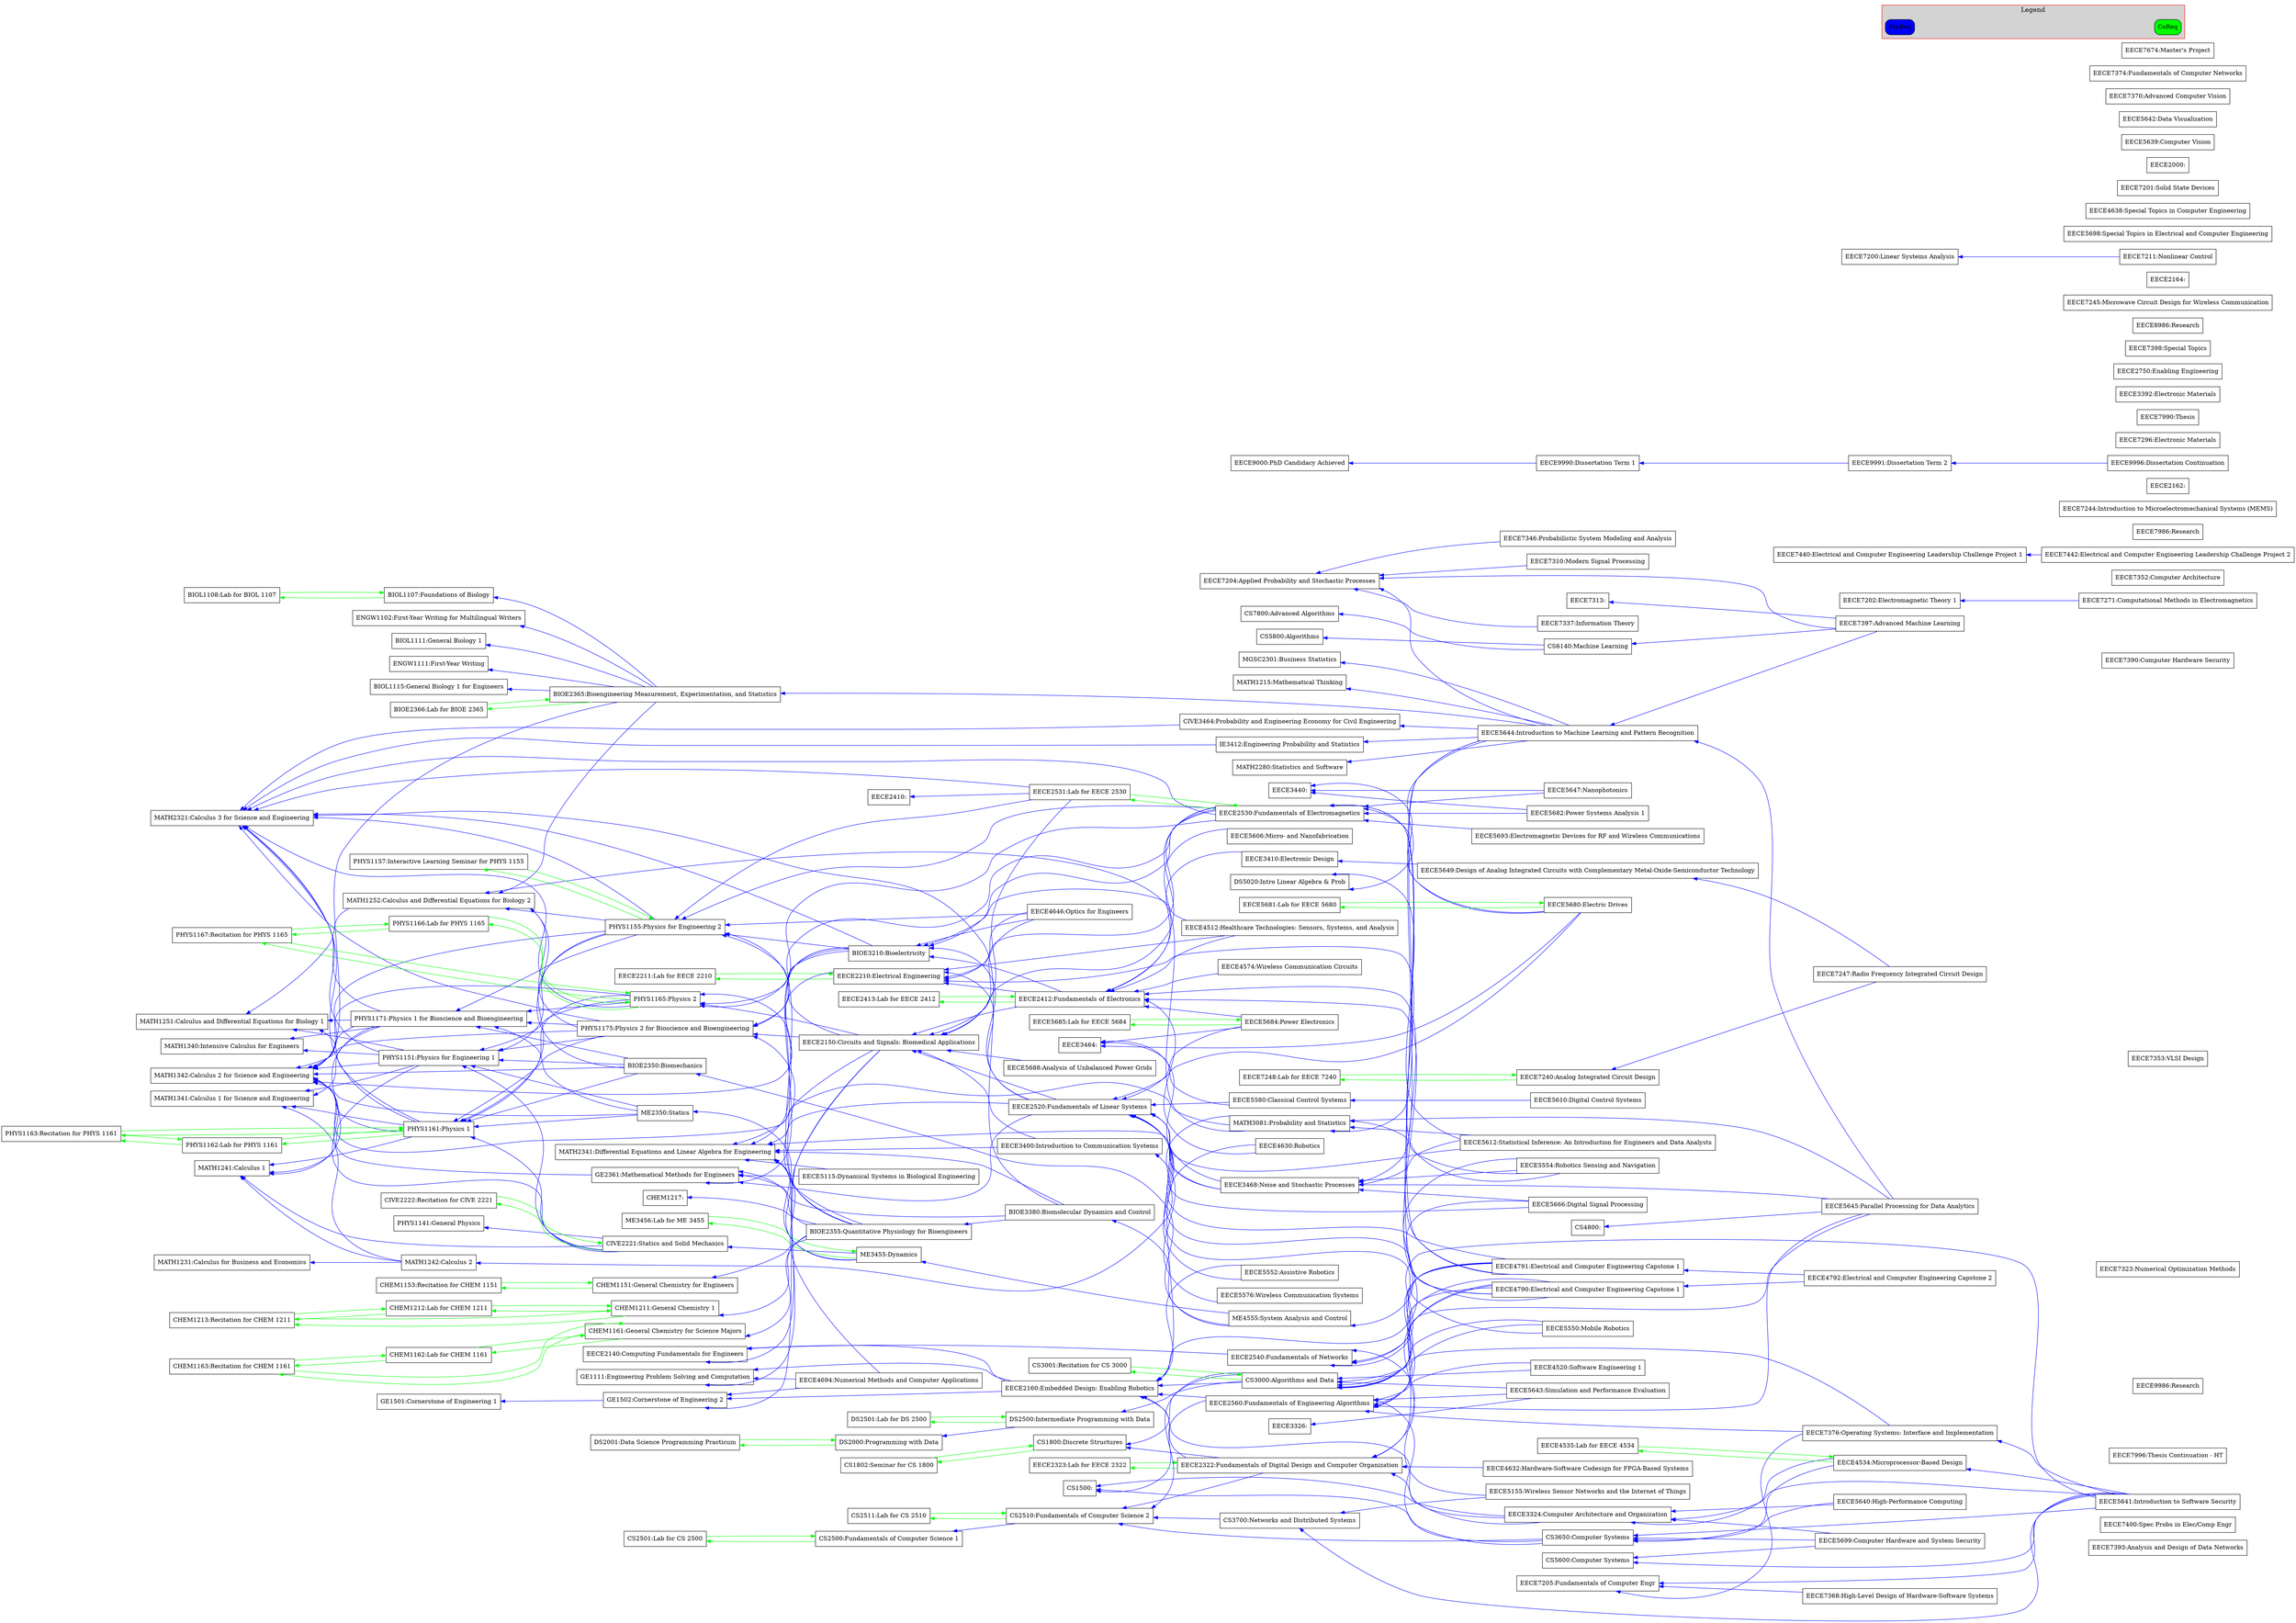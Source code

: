 digraph my_graph {
bgcolor=white;
rankdir=RL;
EECE7393 [shape=box, label="EECE7393:Analysis and Design of Data Networks"];
EECE7400 [shape=box, label="EECE7400:Spec Probs in Elec/Comp Engr"];
EECE7313 [shape=box, label="EECE7313:"];
EECE7996 [shape=box, label="EECE7996:Thesis Continuation - HT"];
EECE9986 [shape=box, label="EECE9986:Research"];
EECE7310 [shape=box, label="EECE7310:Modern Signal Processing"];
EECE7310 -> EECE7204 [color=blue];
EECE5155 [shape=box, label="EECE5155:Wireless Sensor Networks and the Internet of Things"];
EECE5155 -> EECE2540 [color=blue];
EECE5155 -> CS3700 [color=blue];
EECE7323 [shape=box, label="EECE7323:Numerical Optimization Methods"];
EECE7353 [shape=box, label="EECE7353:VLSI Design"];
EECE4574 [shape=box, label="EECE4574:Wireless Communication Circuits"];
EECE4574 -> EECE2412 [color=blue];
EECE5680 [shape=box, label="EECE5680:Electric Drives"];
EECE5680 -> EECE3464 [color=blue];
EECE5680 -> EECE2530 [color=blue];
EECE5680 -> EECE3440 [color=blue];
EECE5680 -> EECE2520 [color=blue];
EECE5680 -> EECE5681 [color=green];
EECE2211 [shape=box, label="EECE2211:Lab for EECE 2210"];
EECE2211 -> EECE2210 [color=green];
EECE7390 [shape=box, label="EECE7390:Computer Hardware Security"];
EECE7271 [shape=box, label="EECE7271:Computational Methods in Electromagnetics"];
EECE7271 -> EECE7202 [color=blue];
EECE2160 [shape=box, label="EECE2160:Embedded Design: Enabling Robotics"];
EECE2160 -> EECE2140 [color=blue];
EECE2160 -> GE1502 [color=blue];
EECE2160 -> GE1111 [color=blue];
EECE7204 [shape=box, label="EECE7204:Applied Probability and Stochastic Processes"];
EECE7352 [shape=box, label="EECE7352:Computer Architecture"];
EECE7442 [shape=box, label="EECE7442:Electrical and Computer Engineering Leadership Challenge Project 2"];
EECE7442 -> EECE7440 [color=blue];
EECE3468 [shape=box, label="EECE3468:Noise and Stochastic Processes"];
EECE3468 -> EECE3464 [color=blue];
EECE3468 -> MATH2341 [color=blue];
EECE3468 -> EECE2520 [color=blue];
EECE7986 [shape=box, label="EECE7986:Research"];
EECE5610 [shape=box, label="EECE5610:Digital Control Systems"];
EECE5610 -> EECE5580 [color=blue];
EECE2560 [shape=box, label="EECE2560:Fundamentals of Engineering Algorithms"];
EECE2560 -> EECE2160 [color=blue];
EECE2560 -> CS1500 [color=blue];
EECE2323 [shape=box, label="EECE2323:Lab for EECE 2322"];
EECE2323 -> EECE2322 [color=green];
EECE7397 [shape=box, label="EECE7397:Advanced Machine Learning"];
EECE7397 -> EECE7204 [color=blue];
EECE7397 -> EECE5644 [color=blue];
EECE7397 -> EECE7313 [color=blue];
EECE7397 -> CS6140 [color=blue];
CS3700 [shape=box, label="CS3700:Networks and Distributed Systems"];
CS3700 -> CS2510 [color=blue];
EECE7244 [shape=box, label="EECE7244:Introduction to Microelectromechanical Systems (MEMS)"];
GE1111 [shape=box, label="GE1111:Engineering Problem Solving and Computation"];
EECE5682 [shape=box, label="EECE5682:Power Systems Analysis 1"];
EECE5682 -> EECE3440 [color=blue];
EECE5682 -> EECE2530 [color=blue];
EECE2162 [shape=box, label="EECE2162:"];
EECE9000 [shape=box, label="EECE9000:PhD Candidacy Achieved"];
EECE7440 [shape=box, label="EECE7440:Electrical and Computer Engineering Leadership Challenge Project 1"];
EECE7248 [shape=box, label="EECE7248:Lab for EECE 7240"];
EECE7248 -> EECE7240 [color=green];
EECE5640 [shape=box, label="EECE5640:High-Performance Computing"];
EECE5640 -> CS3650 [color=blue];
EECE5640 -> EECE3324 [color=blue];
EECE7296 [shape=box, label="EECE7296:Electronic Materials"];
EECE2140 [shape=box, label="EECE2140:Computing Fundamentals for Engineers"];
EECE4792 [shape=box, label="EECE4792:Electrical and Computer Engineering Capstone 2"];
EECE4792 -> EECE4791 [color=blue];
EECE4792 -> EECE4790 [color=blue];
EECE4646 [shape=box, label="EECE4646:Optics for Engineers"];
EECE4646 -> EECE2150 [color=blue];
EECE4646 -> EECE2210 [color=blue];
EECE4646 -> BIOE3210 [color=blue];
EECE4646 -> PHYS1155 [color=blue];
EECE5699 [shape=box, label="EECE5699:Computer Hardware and System Security"];
EECE5699 -> CS3650 [color=blue];
EECE5699 -> EECE3324 [color=blue];
EECE5699 -> CS5600 [color=blue];
EECE7202 [shape=box, label="EECE7202:Electromagnetic Theory 1"];
EECE5685 [shape=box, label="EECE5685:Lab for EECE 5684"];
EECE5685 -> EECE5684 [color=green];
EECE7990 [shape=box, label="EECE7990:Thesis"];
EECE5550 [shape=box, label="EECE5550:Mobile Robotics"];
EECE5550 -> EECE2560 [color=blue];
EECE5550 -> EECE2520 [color=blue];
EECE5550 -> CS3000 [color=blue];
CS3000 [shape=box, label="CS3000:Algorithms and Data"];
CS3000 -> DS2500 [color=blue];
CS3000 -> EECE2160 [color=blue];
CS3000 -> CS2510 [color=blue];
CS3000 -> CS1800 [color=blue];
CS3000 -> CS3001 [color=green];
EECE2410 [shape=box, label="EECE2410:"];
EECE4790 [shape=box, label="EECE4790:Electrical and Computer Engineering Capstone 1"];
EECE4790 -> EECE2540 [color=blue];
EECE4790 -> EECE2322 [color=blue];
EECE4790 -> EECE2412 [color=blue];
EECE4790 -> EECE2520 [color=blue];
EECE4790 -> EECE2530 [color=blue];
EECE4790 -> EECE2560 [color=blue];
EECE4790 -> CS3000 [color=blue];
EECE3392 [shape=box, label="EECE3392:Electronic Materials"];
EECE5580 [shape=box, label="EECE5580:Classical Control Systems"];
EECE5580 -> EECE3464 [color=blue];
EECE5580 -> EECE2520 [color=blue];
EECE4694 [shape=box, label="EECE4694:Numerical Methods and Computer Applications"];
EECE4694 -> MATH2341 [color=blue];
EECE4694 -> GE1502 [color=blue];
EECE4694 -> GE1111 [color=blue];
CS1800 [shape=box, label="CS1800:Discrete Structures"];
CS1800 -> CS1802 [color=green];
EECE2750 [shape=box, label="EECE2750:Enabling Engineering"];
EECE2520 [shape=box, label="EECE2520:Fundamentals of Linear Systems"];
EECE2520 -> GE2361 [color=blue];
EECE2520 -> BIOE3210 [color=blue];
EECE2520 -> MATH2341 [color=blue];
EECE2520 -> EECE2150 [color=blue];
EECE2520 -> EECE2210 [color=blue];
EECE7398 [shape=box, label="EECE7398:Special Topics"];
EECE8986 [shape=box, label="EECE8986:Research"];
EECE3464 [shape=box, label="EECE3464:"];
EECE7245 [shape=box, label="EECE7245:Microwave Circuit Design for Wireless Communication"];
EECE5552 [shape=box, label="EECE5552:Assistive Robotics"];
EECE5552 -> EECE2160 [color=blue];
EECE5552 -> EECE2520 [color=blue];
EECE2530 [shape=box, label="EECE2530:Fundamentals of Electromagnetics"];
EECE2530 -> BIOE3210 [color=blue];
EECE2530 -> PHYS1155 [color=blue];
EECE2530 -> PHYS1175 [color=blue];
EECE2530 -> MATH2321 [color=blue];
EECE2530 -> EECE2150 [color=blue];
EECE2530 -> EECE2210 [color=blue];
EECE2530 -> PHYS1165 [color=blue];
EECE2530 -> EECE2531 [color=green];
EECE5666 [shape=box, label="EECE5666:Digital Signal Processing"];
EECE5666 -> ME4555 [color=blue];
EECE5666 -> EECE3468 [color=blue];
EECE5666 -> EECE2520 [color=blue];
EECE5681 [shape=box, label="EECE5681:Lab for EECE 5680"];
EECE5681 -> EECE5680 [color=green];
EECE3400 [shape=box, label="EECE3400:Introduction to Communication Systems"];
EECE3400 -> MATH2341 [color=blue];
EECE3400 -> EECE2150 [color=blue];
EECE7247 [shape=box, label="EECE7247:Radio Frequency Integrated Circuit Design"];
EECE7247 -> EECE7240 [color=blue];
EECE7247 -> EECE5649 [color=blue];
EECE7205 [shape=box, label="EECE7205:Fundamentals of Computer Engr"];
PHYS1165 [shape=box, label="PHYS1165:Physics 2"];
PHYS1165 -> MATH1342 [color=blue];
PHYS1165 -> PHYS1161 [color=blue];
PHYS1165 -> PHYS1151 [color=blue];
PHYS1165 -> MATH2321 [color=blue];
PHYS1165 -> PHYS1171 [color=blue];
PHYS1165 -> PHYS1166 [color=green];
PHYS1165 -> PHYS1167 [color=green];
EECE5554 [shape=box, label="EECE5554:Robotics Sensing and Navigation"];
EECE5554 -> MATH3081 [color=blue];
EECE5554 -> EECE2160 [color=blue];
EECE5554 -> EECE2210 [color=blue];
EECE5554 -> EECE3468 [color=blue];
EECE3326 [shape=box, label="EECE3326:"];
MATH2341 [shape=box, label="MATH2341:Differential Equations and Linear Algebra for Engineering"];
CS3650 [shape=box, label="CS3650:Computer Systems"];
CS3650 -> EECE2560 [color=blue];
CS3650 -> CS2510 [color=blue];
CS3650 -> CS1500 [color=blue];
EECE7376 [shape=box, label="EECE7376:Operating Systems: Interface and Implementation"];
EECE7376 -> EECE2560 [color=blue];
EECE7376 -> EECE7205 [color=blue];
EECE7376 -> CS3000 [color=blue];
EECE2150 [shape=box, label="EECE2150:Circuits and Signals: Biomedical Applications"];
EECE2150 -> PHYS1155 [color=blue];
EECE2150 -> MATH2341 [color=blue];
EECE2150 -> EECE2140 [color=blue];
EECE2150 -> GE1502 [color=blue];
EECE2150 -> PHYS1175 [color=blue];
EECE2150 -> GE1111 [color=blue];
EECE2150 -> PHYS1165 [color=blue];
EECE4534 [shape=box, label="EECE4534:Microprocessor-Based Design"];
EECE4534 -> CS3650 [color=blue];
EECE4534 -> EECE3324 [color=blue];
EECE4534 -> EECE4535 [color=green];
EECE5606 [shape=box, label="EECE5606:Micro- and Nanofabrication"];
EECE5606 -> EECE2412 [color=blue];
EECE2164 [shape=box, label="EECE2164:"];
EECE3324 [shape=box, label="EECE3324:Computer Architecture and Organization"];
EECE3324 -> EECE2160 [color=blue];
EECE3324 -> EECE2322 [color=blue];
EECE3324 -> CS1500 [color=blue];
EECE5115 [shape=box, label="EECE5115:Dynamical Systems in Biological Engineering"];
EECE5115 -> MATH2341 [color=blue];
EECE5115 -> GE2361 [color=blue];
EECE7200 [shape=box, label="EECE7200:Linear Systems Analysis"];
EECE9991 [shape=box, label="EECE9991:Dissertation Term 2"];
EECE9991 -> EECE9990 [color=blue];
EECE4535 [shape=box, label="EECE4535:Lab for EECE 4534"];
EECE4535 -> EECE4534 [color=green];
EECE2531 [shape=box, label="EECE2531:Lab for EECE 2530"];
EECE2531 -> EECE2150 [color=blue];
EECE2531 -> MATH2321 [color=blue];
EECE2531 -> PHYS1155 [color=blue];
EECE2531 -> EECE2410 [color=blue];
EECE2531 -> EECE2530 [color=green];
EECE3410 [shape=box, label="EECE3410:Electronic Design"];
EECE3410 -> EECE2412 [color=blue];
EECE5641 [shape=box, label="EECE5641:Introduction to Software Security"];
EECE5641 -> EECE3324 [color=blue];
EECE5641 -> EECE2540 [color=blue];
EECE5641 -> CS3700 [color=blue];
EECE5641 -> CS5600 [color=blue];
EECE5641 -> CS3650 [color=blue];
EECE5641 -> EECE7376 [color=blue];
EECE5641 -> EECE7205 [color=blue];
EECE5641 -> EECE4534 [color=blue];
EECE5698 [shape=box, label="EECE5698:Special Topics in Electrical and Computer Engineering"];
EECE9996 [shape=box, label="EECE9996:Dissertation Continuation"];
EECE9996 -> EECE9991 [color=blue];
EECE5576 [shape=box, label="EECE5576:Wireless Communication Systems"];
EECE5576 -> EECE3400 [color=blue];
EECE2210 [shape=box, label="EECE2210:Electrical Engineering"];
EECE2210 -> MATH1342 [color=blue];
EECE2210 -> EECE2211 [color=green];
CS6140 [shape=box, label="CS6140:Machine Learning"];
CS6140 -> CS5800 [color=blue];
CS6140 -> CS7800 [color=blue];
EECE2413 [shape=box, label="EECE2413:Lab for EECE 2412"];
EECE2413 -> EECE2412 [color=green];
EECE3440 [shape=box, label="EECE3440:"];
MATH3081 [shape=box, label="MATH3081:Probability and Statistics"];
MATH3081 -> MATH1242 [color=blue];
MATH3081 -> MATH1342 [color=blue];
MATH3081 -> MATH1252 [color=blue];
BIOE3210 [shape=box, label="BIOE3210:Bioelectricity"];
BIOE3210 -> GE2361 [color=blue];
BIOE3210 -> PHYS1155 [color=blue];
BIOE3210 -> MATH2341 [color=blue];
BIOE3210 -> PHYS1175 [color=blue];
BIOE3210 -> MATH2321 [color=blue];
BIOE3210 -> PHYS1165 [color=blue];
EECE7211 [shape=box, label="EECE7211:Nonlinear Control"];
EECE7211 -> EECE7200 [color=blue];
EECE2540 [shape=box, label="EECE2540:Fundamentals of Networks"];
EECE2540 -> EECE2140 [color=blue];
EECE4638 [shape=box, label="EECE4638:Special Topics in Computer Engineering"];
EECE7240 [shape=box, label="EECE7240:Analog Integrated Circuit Design"];
EECE7240 -> EECE7248 [color=green];
EECE2412 [shape=box, label="EECE2412:Fundamentals of Electronics"];
EECE2412 -> EECE2150 [color=blue];
EECE2412 -> EECE2210 [color=blue];
EECE2412 -> BIOE3210 [color=blue];
EECE2412 -> EECE2413 [color=green];
EECE5649 [shape=box, label="EECE5649:Design of Analog Integrated Circuits with Complementary Metal-Oxide-Semiconductor Technology"];
EECE5649 -> EECE3410 [color=blue];
EECE7201 [shape=box, label="EECE7201:Solid State Devices"];
EECE5612 [shape=box, label="EECE5612:Statistical Inference: An Introduction for Engineers and Data Analysts"];
EECE5612 -> DS5020 [color=blue];
EECE5612 -> EECE3468 [color=blue];
EECE5612 -> MATH3081 [color=blue];
EECE5612 -> EECE2520 [color=blue];
CS5600 [shape=box, label="CS5600:Computer Systems"];
GE1502 [shape=box, label="GE1502:Cornerstone of Engineering 2"];
GE1502 -> GE1501 [color=blue];
EECE4520 [shape=box, label="EECE4520:Software Engineering 1"];
EECE4520 -> EECE2560 [color=blue];
EECE4520 -> CS3000 [color=blue];
EECE2000 [shape=box, label="EECE2000:"];
EECE9990 [shape=box, label="EECE9990:Dissertation Term 1"];
EECE9990 -> EECE9000 [color=blue];
EECE5644 [shape=box, label="EECE5644:Introduction to Machine Learning and Pattern Recognition"];
EECE5644 -> MATH3081 [color=blue];
EECE5644 -> MATH2280 [color=blue];
EECE5644 -> IE3412 [color=blue];
EECE5644 -> DS5020 [color=blue];
EECE5644 -> EECE7204 [color=blue];
EECE5644 -> EECE3468 [color=blue];
EECE5644 -> BIOE2365 [color=blue];
EECE5644 -> MGSC2301 [color=blue];
EECE5644 -> MATH1215 [color=blue];
EECE5644 -> CIVE3464 [color=blue];
EECE5693 [shape=box, label="EECE5693:Electromagnetic Devices for RF and Wireless Communications"];
EECE5693 -> EECE2530 [color=blue];
EECE4630 [shape=box, label="EECE4630:Robotics"];
EECE4630 -> EECE2160 [color=blue];
EECE4630 -> EECE2412 [color=blue];
EECE4512 [shape=box, label="EECE4512:Healthcare Technologies: Sensors, Systems, and Analysis"];
EECE4512 -> EECE2210 [color=blue];
EECE4512 -> BIOE3210 [color=blue];
EECE4512 -> EECE2412 [color=blue];
EECE4632 [shape=box, label="EECE4632:Hardware-Software Codesign for FPGA-Based Systems"];
EECE4632 -> EECE2322 [color=blue];
EECE5688 [shape=box, label="EECE5688:Analysis of Unbalanced Power Grids"];
EECE5688 -> EECE2150 [color=blue];
EECE7337 [shape=box, label="EECE7337:Information Theory"];
EECE7337 -> EECE7204 [color=blue];
EECE5639 [shape=box, label="EECE5639:Computer Vision"];
DS2500 [shape=box, label="DS2500:Intermediate Programming with Data"];
DS2500 -> DS2000 [color=blue];
DS2500 -> DS2501 [color=green];
EECE5642 [shape=box, label="EECE5642:Data Visualization"];
EECE7346 [shape=box, label="EECE7346:Probabilistic System Modeling and Analysis"];
EECE7346 -> EECE7204 [color=blue];
EECE7368 [shape=box, label="EECE7368:High-Level Design of Hardware-Software Systems"];
EECE7368 -> EECE7205 [color=blue];
EECE4791 [shape=box, label="EECE4791:Electrical and Computer Engineering Capstone 1"];
EECE4791 -> EECE2540 [color=blue];
EECE4791 -> EECE2322 [color=blue];
EECE4791 -> EECE2412 [color=blue];
EECE4791 -> EECE2520 [color=blue];
EECE4791 -> EECE2530 [color=blue];
EECE4791 -> EECE2560 [color=blue];
EECE4791 -> CS3000 [color=blue];
MATH1242 [shape=box, label="MATH1242:Calculus 2"];
MATH1242 -> MATH1341 [color=blue];
MATH1242 -> MATH1241 [color=blue];
MATH1242 -> MATH1231 [color=blue];
EECE7370 [shape=box, label="EECE7370:Advanced Computer Vision"];
EECE2322 [shape=box, label="EECE2322:Fundamentals of Digital Design and Computer Organization"];
EECE2322 -> EECE2160 [color=blue];
EECE2322 -> CS2510 [color=blue];
EECE2322 -> CS1800 [color=blue];
EECE2322 -> EECE2323 [color=green];
MATH1231 [shape=box, label="MATH1231:Calculus for Business and Economics"];
MATH1252 [shape=box, label="MATH1252:Calculus and Differential Equations for Biology 2"];
MATH1252 -> MATH1251 [color=blue];
EECE5647 [shape=box, label="EECE5647:Nanophotonics"];
EECE5647 -> EECE3440 [color=blue];
EECE5647 -> EECE2530 [color=blue];
EECE5645 [shape=box, label="EECE5645:Parallel Processing for Data Analytics"];
EECE5645 -> MATH3081 [color=blue];
EECE5645 -> EECE3468 [color=blue];
EECE5645 -> CS4800 [color=blue];
EECE5645 -> EECE2560 [color=blue];
EECE5645 -> EECE5644 [color=blue];
EECE5645 -> CS3000 [color=blue];
EECE5643 [shape=box, label="EECE5643:Simulation and Performance Evaluation"];
EECE5643 -> EECE2560 [color=blue];
EECE5643 -> EECE3326 [color=blue];
EECE5643 -> CS3000 [color=blue];
EECE7374 [shape=box, label="EECE7374:Fundamentals of Computer Networks"];
EECE5684 [shape=box, label="EECE5684:Power Electronics"];
EECE5684 -> EECE3464 [color=blue];
EECE5684 -> EECE2412 [color=blue];
EECE5684 -> EECE2520 [color=blue];
EECE5684 -> EECE5685 [color=green];
EECE7674 [shape=box, label="EECE7674:Master's Project"];
PHYS1155 [shape=box, label="PHYS1155:Physics for Engineering 2"];
PHYS1155 -> MATH1342 [color=blue];
PHYS1155 -> PHYS1161 [color=blue];
PHYS1155 -> MATH1252 [color=blue];
PHYS1155 -> PHYS1151 [color=blue];
PHYS1155 -> MATH2321 [color=blue];
PHYS1155 -> PHYS1171 [color=blue];
PHYS1155 -> PHYS1157 [color=green];
PHYS1175 [shape=box, label="PHYS1175:Physics 2 for Bioscience and Bioengineering"];
PHYS1175 -> MATH1342 [color=blue];
PHYS1175 -> PHYS1161 [color=blue];
PHYS1175 -> MATH1252 [color=blue];
PHYS1175 -> PHYS1151 [color=blue];
PHYS1175 -> MATH2321 [color=blue];
PHYS1175 -> PHYS1171 [color=blue];
PHYS1151 [shape=box, label="PHYS1151:Physics for Engineering 1"];
PHYS1151 -> MATH1342 [color=blue];
PHYS1151 -> MATH1340 [color=blue];
PHYS1151 -> MATH1241 [color=blue];
PHYS1151 -> MATH1341 [color=blue];
PHYS1151 -> MATH1251 [color=blue];
PHYS1151 -> MATH2321 [color=blue];
GE1501 [shape=box, label="GE1501:Cornerstone of Engineering 1"];
MATH1342 [shape=box, label="MATH1342:Calculus 2 for Science and Engineering"];
CS3001 [shape=box, label="CS3001:Recitation for CS 3000"];
CS3001 -> CS3000 [color=green];
MATH1215 [shape=box, label="MATH1215:Mathematical Thinking"];
CS1500 [shape=box, label="CS1500:"];
PHYS1171 [shape=box, label="PHYS1171:Physics 1 for Bioscience and Bioengineering"];
PHYS1171 -> MATH1342 [color=blue];
PHYS1171 -> MATH1340 [color=blue];
PHYS1171 -> MATH1241 [color=blue];
PHYS1171 -> MATH1341 [color=blue];
PHYS1171 -> MATH1251 [color=blue];
PHYS1171 -> MATH2321 [color=blue];
CS2510 [shape=box, label="CS2510:Fundamentals of Computer Science 2"];
CS2510 -> CS2500 [color=blue];
CS2510 -> CS2511 [color=green];
PHYS1157 [shape=box, label="PHYS1157:Interactive Learning Seminar for PHYS 1155"];
PHYS1157 -> PHYS1155 [color=green];
CS1802 [shape=box, label="CS1802:Seminar for CS 1800"];
CS1802 -> CS1800 [color=green];
MATH1241 [shape=box, label="MATH1241:Calculus 1"];
CS2511 [shape=box, label="CS2511:Lab for CS 2510"];
CS2511 -> CS2510 [color=green];
MGSC2301 [shape=box, label="MGSC2301:Business Statistics"];
DS2000 [shape=box, label="DS2000:Programming with Data"];
DS2000 -> DS2001 [color=green];
CIVE3464 [shape=box, label="CIVE3464:Probability and Engineering Economy for Civil Engineering"];
CIVE3464 -> MATH2321 [color=blue];
DS5020 [shape=box, label="DS5020:Intro Linear Algebra & Prob"];
GE2361 [shape=box, label="GE2361:Mathematical Methods for Engineers"];
GE2361 -> MATH1342 [color=blue];
DS2001 [shape=box, label="DS2001:Data Science Programming Practicum"];
DS2001 -> DS2000 [color=green];
CS7800 [shape=box, label="CS7800:Advanced Algorithms"];
DS2501 [shape=box, label="DS2501:Lab for DS 2500"];
DS2501 -> DS2500 [color=green];
PHYS1167 [shape=box, label="PHYS1167:Recitation for PHYS 1165"];
PHYS1167 -> PHYS1166 [color=green];
PHYS1167 -> PHYS1165 [color=green];
PHYS1161 [shape=box, label="PHYS1161:Physics 1"];
PHYS1161 -> MATH1342 [color=blue];
PHYS1161 -> MATH1341 [color=blue];
PHYS1161 -> MATH1241 [color=blue];
PHYS1161 -> MATH1251 [color=blue];
PHYS1161 -> MATH2321 [color=blue];
PHYS1161 -> PHYS1162 [color=green];
PHYS1161 -> PHYS1163 [color=green];
PHYS1166 [shape=box, label="PHYS1166:Lab for PHYS 1165"];
PHYS1166 -> PHYS1167 [color=green];
PHYS1166 -> PHYS1165 [color=green];
MATH2321 [shape=box, label="MATH2321:Calculus 3 for Science and Engineering"];
ME4555 [shape=box, label="ME4555:System Analysis and Control"];
ME4555 -> ME3455 [color=blue];
ME4555 -> BIOE2350 [color=blue];
ME4555 -> BIOE3380 [color=blue];
BIOE2365 [shape=box, label="BIOE2365:Bioengineering Measurement, Experimentation, and Statistics"];
BIOE2365 -> ENGW1102 [color=blue];
BIOE2365 -> MATH1342 [color=blue];
BIOE2365 -> BIOL1111 [color=blue];
BIOE2365 -> ENGW1111 [color=blue];
BIOE2365 -> MATH1252 [color=blue];
BIOE2365 -> BIOL1107 [color=blue];
BIOE2365 -> BIOL1115 [color=blue];
BIOE2365 -> BIOE2366 [color=green];
CS4800 [shape=box, label="CS4800:"];
MATH2280 [shape=box, label="MATH2280:Statistics and Software"];
ME3455 [shape=box, label="ME3455:Dynamics"];
ME3455 -> MATH2341 [color=blue];
ME3455 -> CIVE2221 [color=blue];
ME3455 -> ME2350 [color=blue];
ME3455 -> ME3456 [color=green];
BIOL1107 [shape=box, label="BIOL1107:Foundations of Biology"];
BIOL1107 -> BIOL1108 [color=green];
CS5800 [shape=box, label="CS5800:Algorithms"];
IE3412 [shape=box, label="IE3412:Engineering Probability and Statistics"];
IE3412 -> MATH2321 [color=blue];
MATH1340 [shape=box, label="MATH1340:Intensive Calculus for Engineers"];
MATH1341 [shape=box, label="MATH1341:Calculus 1 for Science and Engineering"];
ME3456 [shape=box, label="ME3456:Lab for ME 3455"];
ME3456 -> ME3455 [color=green];
MATH1251 [shape=box, label="MATH1251:Calculus and Differential Equations for Biology 1"];
BIOL1108 [shape=box, label="BIOL1108:Lab for BIOL 1107"];
BIOL1108 -> BIOL1107 [color=green];
BIOL1111 [shape=box, label="BIOL1111:General Biology 1"];
PHYS1163 [shape=box, label="PHYS1163:Recitation for PHYS 1161"];
PHYS1163 -> PHYS1162 [color=green];
PHYS1163 -> PHYS1161 [color=green];
ENGW1102 [shape=box, label="ENGW1102:First-Year Writing for Multilingual Writers"];
BIOE3380 [shape=box, label="BIOE3380:Biomolecular Dynamics and Control"];
BIOE3380 -> MATH2341 [color=blue];
BIOE3380 -> BIOE2355 [color=blue];
BIOE3380 -> MATH2321 [color=blue];
BIOE3380 -> GE2361 [color=blue];
BIOE2350 [shape=box, label="BIOE2350:Biomechanics"];
BIOE2350 -> MATH1342 [color=blue];
BIOE2350 -> PHYS1161 [color=blue];
BIOE2350 -> MATH1252 [color=blue];
BIOE2350 -> PHYS1151 [color=blue];
BIOE2350 -> PHYS1171 [color=blue];
ENGW1111 [shape=box, label="ENGW1111:First-Year Writing"];
CS2500 [shape=box, label="CS2500:Fundamentals of Computer Science 1"];
CS2500 -> CS2501 [color=green];
BIOL1115 [shape=box, label="BIOL1115:General Biology 1 for Engineers"];
CIVE2221 [shape=box, label="CIVE2221:Statics and Solid Mechanics"];
CIVE2221 -> MATH1342 [color=blue];
CIVE2221 -> MATH1241 [color=blue];
CIVE2221 -> PHYS1161 [color=blue];
CIVE2221 -> PHYS1141 [color=blue];
CIVE2221 -> PHYS1151 [color=blue];
CIVE2221 -> CIVE2222 [color=green];
CS2501 [shape=box, label="CS2501:Lab for CS 2500"];
CS2501 -> CS2500 [color=green];
PHYS1162 [shape=box, label="PHYS1162:Lab for PHYS 1161"];
PHYS1162 -> PHYS1163 [color=green];
PHYS1162 -> PHYS1161 [color=green];
BIOE2366 [shape=box, label="BIOE2366:Lab for BIOE 2365"];
BIOE2366 -> BIOE2365 [color=green];
CIVE2222 [shape=box, label="CIVE2222:Recitation for CIVE 2221"];
CIVE2222 -> CIVE2221 [color=green];
ME2350 [shape=box, label="ME2350:Statics"];
ME2350 -> PHYS1171 [color=blue];
ME2350 -> PHYS1151 [color=blue];
ME2350 -> MATH1342 [color=blue];
ME2350 -> PHYS1161 [color=blue];
BIOE2355 [shape=box, label="BIOE2355:Quantitative Physiology for Bioengineers"];
BIOE2355 -> GE2361 [color=blue];
BIOE2355 -> CHEM1151 [color=blue];
BIOE2355 -> CHEM1161 [color=blue];
BIOE2355 -> PHYS1155 [color=blue];
BIOE2355 -> CHEM1211 [color=blue];
BIOE2355 -> MATH2341 [color=blue];
BIOE2355 -> PHYS1175 [color=blue];
BIOE2355 -> CHEM1217 [color=blue];
BIOE2355 -> PHYS1165 [color=blue];
PHYS1141 [shape=box, label="PHYS1141:General Physics"];
CHEM1211 [shape=box, label="CHEM1211:General Chemistry 1"];
CHEM1211 -> CHEM1212 [color=green];
CHEM1211 -> CHEM1213 [color=green];
CHEM1213 [shape=box, label="CHEM1213:Recitation for CHEM 1211"];
CHEM1213 -> CHEM1212 [color=green];
CHEM1213 -> CHEM1211 [color=green];
CHEM1212 [shape=box, label="CHEM1212:Lab for CHEM 1211"];
CHEM1212 -> CHEM1213 [color=green];
CHEM1212 -> CHEM1211 [color=green];
CHEM1217 [shape=box, label="CHEM1217:"];
CHEM1151 [shape=box, label="CHEM1151:General Chemistry for Engineers"];
CHEM1151 -> CHEM1153 [color=green];
CHEM1161 [shape=box, label="CHEM1161:General Chemistry for Science Majors"];
CHEM1161 -> CHEM1162 [color=green];
CHEM1161 -> CHEM1163 [color=green];
CHEM1162 [shape=box, label="CHEM1162:Lab for CHEM 1161"];
CHEM1162 -> CHEM1161 [color=green];
CHEM1162 -> CHEM1163 [color=green];
CHEM1153 [shape=box, label="CHEM1153:Recitation for CHEM 1151"];
CHEM1153 -> CHEM1151 [color=green];
CHEM1163 [shape=box, label="CHEM1163:Recitation for CHEM 1161"];
CHEM1163 -> CHEM1162 [color=green];
CHEM1163 -> CHEM1161 [color=green];
subgraph cluster_legend {
label=Legend;
fontsize=15;
color=red;
style=filled;
fillcolor=lightgrey;
rankdir=TB;
CoReq [style=filled, fillcolor=green, shape=Mrecord, rank=same];
PreReq [style=filled, fillcolor=blue, shape=Mrecord, rank=same];
}

CoReq -> PreReq [style=invis];
}
